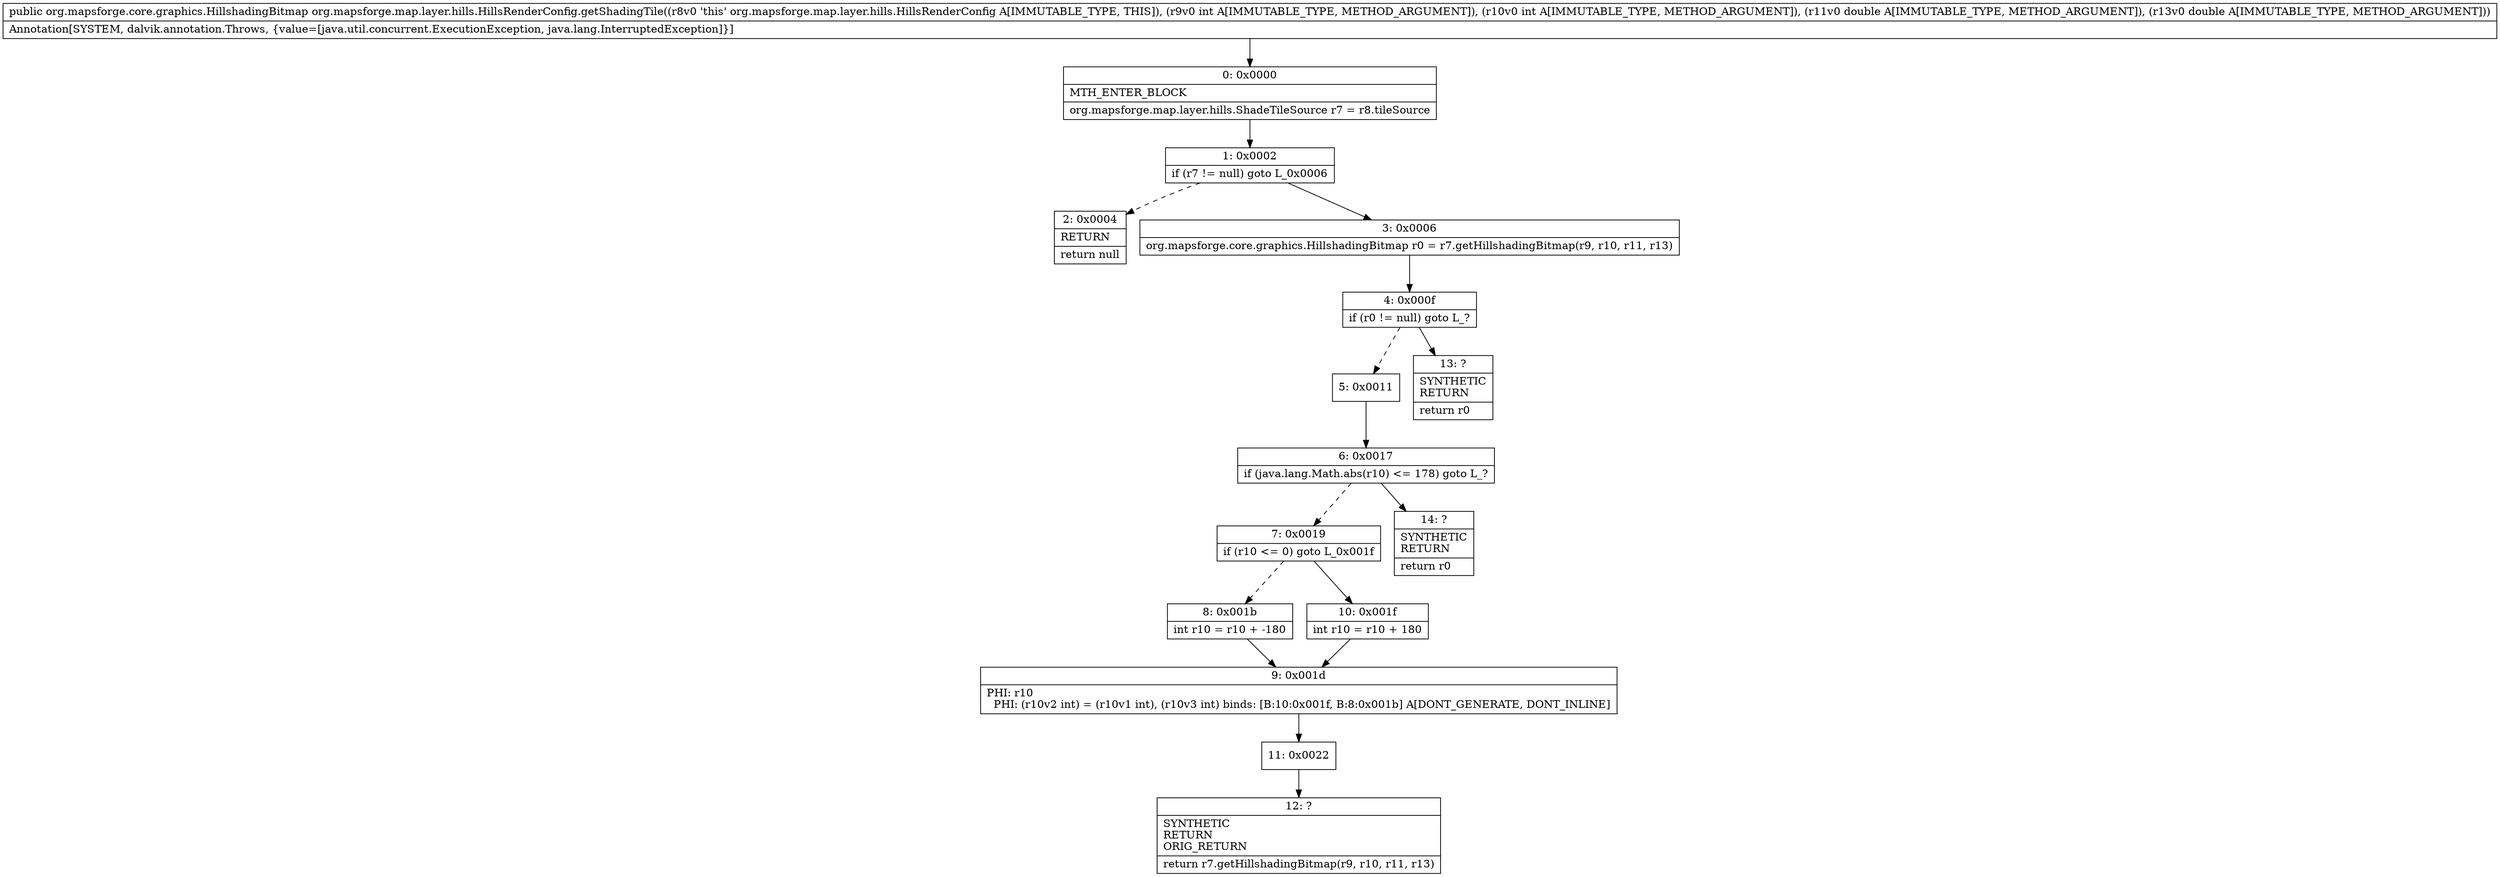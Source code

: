 digraph "CFG fororg.mapsforge.map.layer.hills.HillsRenderConfig.getShadingTile(IIDD)Lorg\/mapsforge\/core\/graphics\/HillshadingBitmap;" {
Node_0 [shape=record,label="{0\:\ 0x0000|MTH_ENTER_BLOCK\l|org.mapsforge.map.layer.hills.ShadeTileSource r7 = r8.tileSource\l}"];
Node_1 [shape=record,label="{1\:\ 0x0002|if (r7 != null) goto L_0x0006\l}"];
Node_2 [shape=record,label="{2\:\ 0x0004|RETURN\l|return null\l}"];
Node_3 [shape=record,label="{3\:\ 0x0006|org.mapsforge.core.graphics.HillshadingBitmap r0 = r7.getHillshadingBitmap(r9, r10, r11, r13)\l}"];
Node_4 [shape=record,label="{4\:\ 0x000f|if (r0 != null) goto L_?\l}"];
Node_5 [shape=record,label="{5\:\ 0x0011}"];
Node_6 [shape=record,label="{6\:\ 0x0017|if (java.lang.Math.abs(r10) \<= 178) goto L_?\l}"];
Node_7 [shape=record,label="{7\:\ 0x0019|if (r10 \<= 0) goto L_0x001f\l}"];
Node_8 [shape=record,label="{8\:\ 0x001b|int r10 = r10 + \-180\l}"];
Node_9 [shape=record,label="{9\:\ 0x001d|PHI: r10 \l  PHI: (r10v2 int) = (r10v1 int), (r10v3 int) binds: [B:10:0x001f, B:8:0x001b] A[DONT_GENERATE, DONT_INLINE]\l}"];
Node_10 [shape=record,label="{10\:\ 0x001f|int r10 = r10 + 180\l}"];
Node_11 [shape=record,label="{11\:\ 0x0022}"];
Node_12 [shape=record,label="{12\:\ ?|SYNTHETIC\lRETURN\lORIG_RETURN\l|return r7.getHillshadingBitmap(r9, r10, r11, r13)\l}"];
Node_13 [shape=record,label="{13\:\ ?|SYNTHETIC\lRETURN\l|return r0\l}"];
Node_14 [shape=record,label="{14\:\ ?|SYNTHETIC\lRETURN\l|return r0\l}"];
MethodNode[shape=record,label="{public org.mapsforge.core.graphics.HillshadingBitmap org.mapsforge.map.layer.hills.HillsRenderConfig.getShadingTile((r8v0 'this' org.mapsforge.map.layer.hills.HillsRenderConfig A[IMMUTABLE_TYPE, THIS]), (r9v0 int A[IMMUTABLE_TYPE, METHOD_ARGUMENT]), (r10v0 int A[IMMUTABLE_TYPE, METHOD_ARGUMENT]), (r11v0 double A[IMMUTABLE_TYPE, METHOD_ARGUMENT]), (r13v0 double A[IMMUTABLE_TYPE, METHOD_ARGUMENT]))  | Annotation[SYSTEM, dalvik.annotation.Throws, \{value=[java.util.concurrent.ExecutionException, java.lang.InterruptedException]\}]\l}"];
MethodNode -> Node_0;
Node_0 -> Node_1;
Node_1 -> Node_2[style=dashed];
Node_1 -> Node_3;
Node_3 -> Node_4;
Node_4 -> Node_5[style=dashed];
Node_4 -> Node_13;
Node_5 -> Node_6;
Node_6 -> Node_7[style=dashed];
Node_6 -> Node_14;
Node_7 -> Node_8[style=dashed];
Node_7 -> Node_10;
Node_8 -> Node_9;
Node_9 -> Node_11;
Node_10 -> Node_9;
Node_11 -> Node_12;
}

